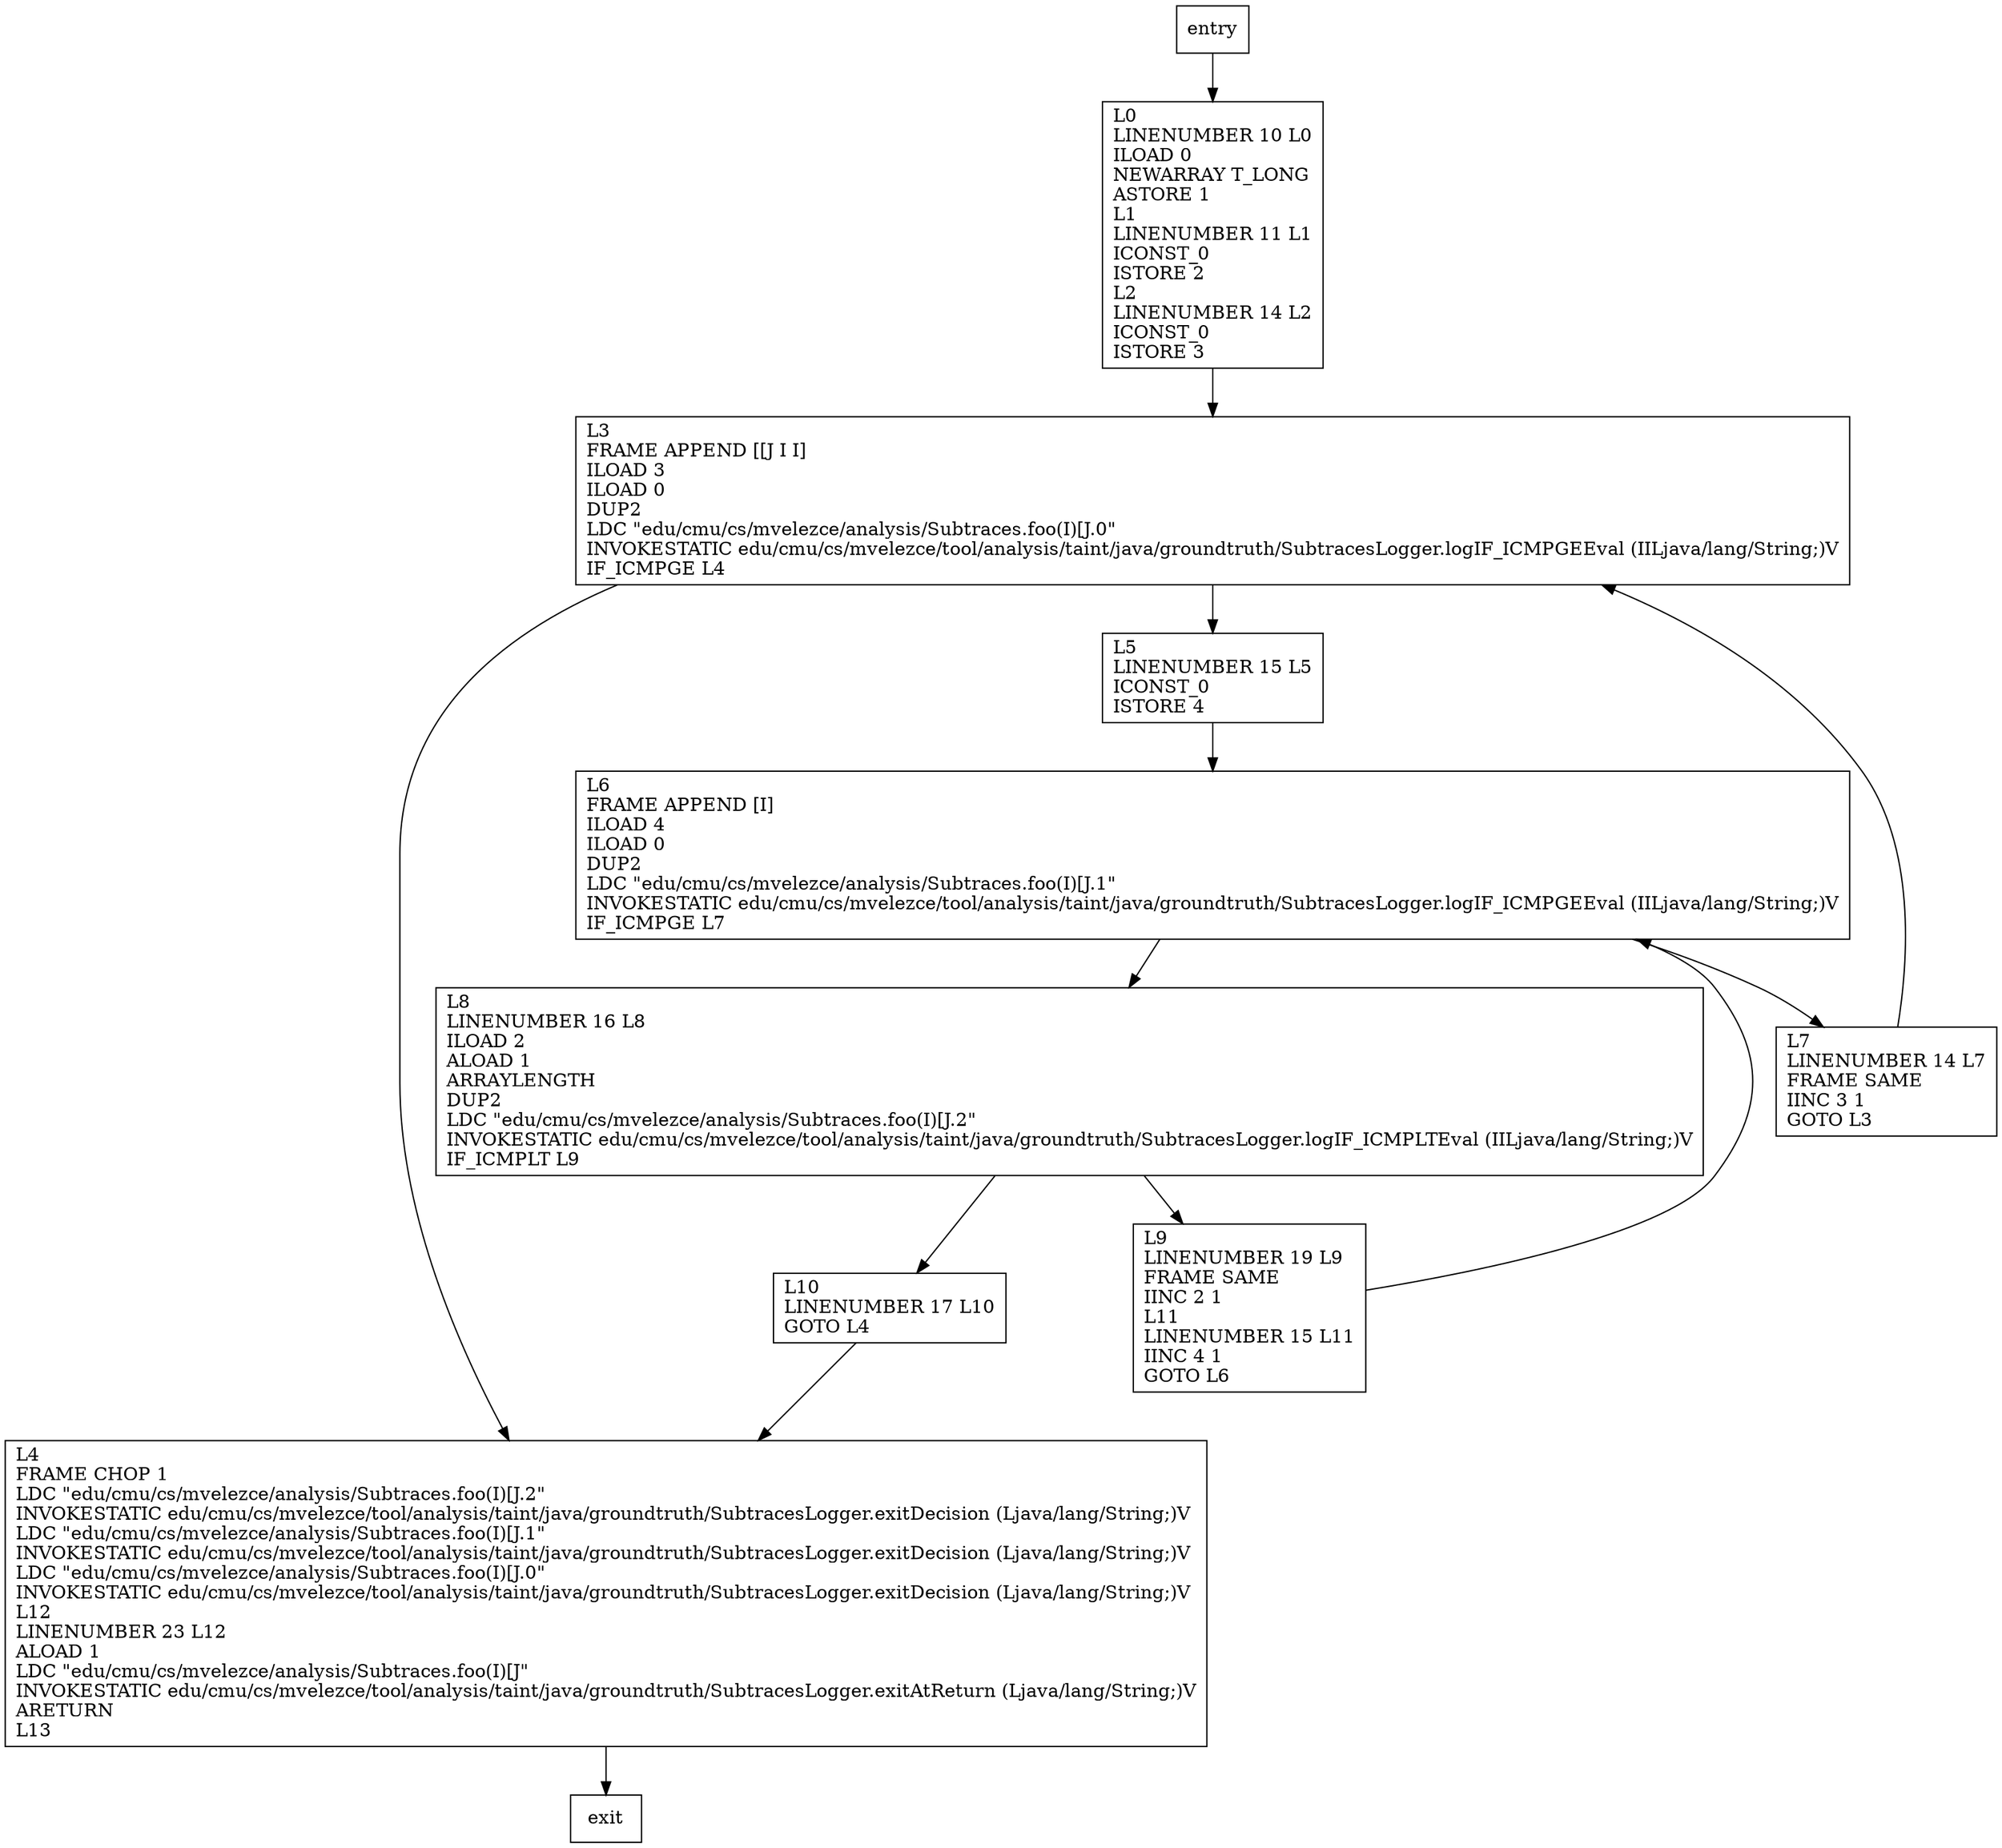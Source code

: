 digraph foo {
node [shape=record];
610730453 [label="L4\lFRAME CHOP 1\lLDC \"edu/cmu/cs/mvelezce/analysis/Subtraces.foo(I)[J.2\"\lINVOKESTATIC edu/cmu/cs/mvelezce/tool/analysis/taint/java/groundtruth/SubtracesLogger.exitDecision (Ljava/lang/String;)V\lLDC \"edu/cmu/cs/mvelezce/analysis/Subtraces.foo(I)[J.1\"\lINVOKESTATIC edu/cmu/cs/mvelezce/tool/analysis/taint/java/groundtruth/SubtracesLogger.exitDecision (Ljava/lang/String;)V\lLDC \"edu/cmu/cs/mvelezce/analysis/Subtraces.foo(I)[J.0\"\lINVOKESTATIC edu/cmu/cs/mvelezce/tool/analysis/taint/java/groundtruth/SubtracesLogger.exitDecision (Ljava/lang/String;)V\lL12\lLINENUMBER 23 L12\lALOAD 1\lLDC \"edu/cmu/cs/mvelezce/analysis/Subtraces.foo(I)[J\"\lINVOKESTATIC edu/cmu/cs/mvelezce/tool/analysis/taint/java/groundtruth/SubtracesLogger.exitAtReturn (Ljava/lang/String;)V\lARETURN\lL13\l"];
1157129747 [label="L3\lFRAME APPEND [[J I I]\lILOAD 3\lILOAD 0\lDUP2\lLDC \"edu/cmu/cs/mvelezce/analysis/Subtraces.foo(I)[J.0\"\lINVOKESTATIC edu/cmu/cs/mvelezce/tool/analysis/taint/java/groundtruth/SubtracesLogger.logIF_ICMPGEEval (IILjava/lang/String;)V\lIF_ICMPGE L4\l"];
487053096 [label="L8\lLINENUMBER 16 L8\lILOAD 2\lALOAD 1\lARRAYLENGTH\lDUP2\lLDC \"edu/cmu/cs/mvelezce/analysis/Subtraces.foo(I)[J.2\"\lINVOKESTATIC edu/cmu/cs/mvelezce/tool/analysis/taint/java/groundtruth/SubtracesLogger.logIF_ICMPLTEval (IILjava/lang/String;)V\lIF_ICMPLT L9\l"];
971046435 [label="L0\lLINENUMBER 10 L0\lILOAD 0\lNEWARRAY T_LONG\lASTORE 1\lL1\lLINENUMBER 11 L1\lICONST_0\lISTORE 2\lL2\lLINENUMBER 14 L2\lICONST_0\lISTORE 3\l"];
449376924 [label="L6\lFRAME APPEND [I]\lILOAD 4\lILOAD 0\lDUP2\lLDC \"edu/cmu/cs/mvelezce/analysis/Subtraces.foo(I)[J.1\"\lINVOKESTATIC edu/cmu/cs/mvelezce/tool/analysis/taint/java/groundtruth/SubtracesLogger.logIF_ICMPGEEval (IILjava/lang/String;)V\lIF_ICMPGE L7\l"];
1838736903 [label="L7\lLINENUMBER 14 L7\lFRAME SAME\lIINC 3 1\lGOTO L3\l"];
1577442626 [label="L5\lLINENUMBER 15 L5\lICONST_0\lISTORE 4\l"];
1911372744 [label="L9\lLINENUMBER 19 L9\lFRAME SAME\lIINC 2 1\lL11\lLINENUMBER 15 L11\lIINC 4 1\lGOTO L6\l"];
745302907 [label="L10\lLINENUMBER 17 L10\lGOTO L4\l"];
entry;
exit;
610730453 -> exit;
entry -> 971046435;
1157129747 -> 610730453;
1157129747 -> 1577442626;
487053096 -> 1911372744;
487053096 -> 745302907;
971046435 -> 1157129747;
449376924 -> 487053096;
449376924 -> 1838736903;
1838736903 -> 1157129747;
1577442626 -> 449376924;
1911372744 -> 449376924;
745302907 -> 610730453;
}
